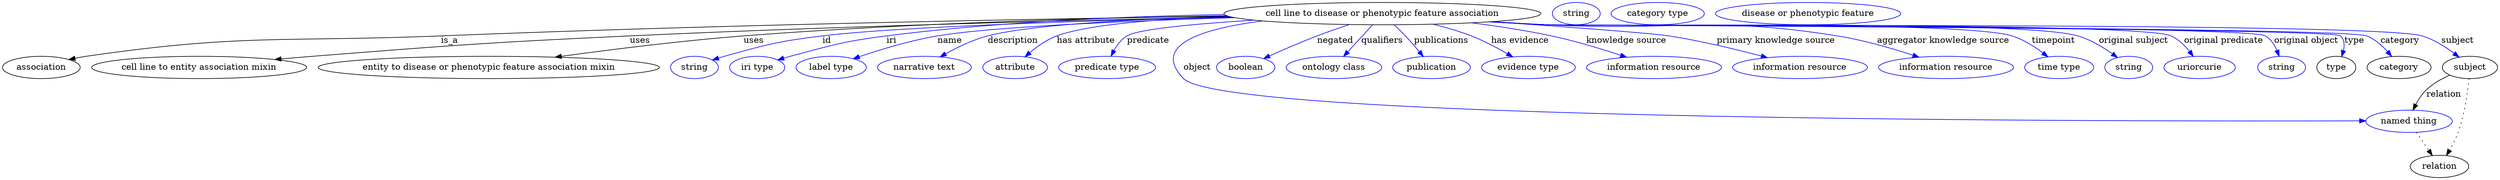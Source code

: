 digraph {
	graph [bb="0,0,4010.6,283"];
	node [label="\N"];
	"cell line to disease or phenotypic feature association"	[height=0.5,
		label="cell line to disease or phenotypic feature association",
		pos="2216.4,265",
		width=7.0771];
	association	[height=0.5,
		pos="62.394,178",
		width=1.7332];
	"cell line to disease or phenotypic feature association" -> association	[label=is_a,
		lp="717.39,221.5",
		pos="e,106.47,190.83 1968,260.9 1668.2,256.54 1148.7,247.04 703.39,229 449.84,218.73 384.44,233.02 133.39,196 127.91,195.19 122.22,194.16 \
116.57,193.01"];
	"cell line to entity association mixin"	[height=0.5,
		pos="315.39,178",
		width=4.8024];
	"cell line to disease or phenotypic feature association" -> "cell line to entity association mixin"	[label=uses,
		lp="1023.9,221.5",
		pos="e,436.75,190.82 1973.4,259.51 1729.2,254.4 1342.1,244.67 1007.4,229 780.5,218.38 723.83,213.9 497.39,196 481,194.7 463.78,193.24 \
446.75,191.72"];
	"entity to disease or phenotypic feature association mixin"	[height=0.5,
		pos="780.39,178",
		width=7.6188];
	"cell line to disease or phenotypic feature association" -> "entity to disease or phenotypic feature association mixin"	[label=uses,
		lp="1206.9,221.5",
		pos="e,887.18,194.61 1966.2,261.56 1758.3,258.07 1454.7,249.59 1190.4,229 1091.2,221.28 979.15,207.24 897.27,196"];
	id	[color=blue,
		height=0.5,
		label=string,
		pos="1111.4,178",
		width=1.0652];
	"cell line to disease or phenotypic feature association" -> id	[color=blue,
		label=id,
		lp="1324.4,221.5",
		pos="e,1140.4,189.97 1975.3,259.15 1753.1,253.85 1439.8,244.05 1317.4,229 1246.2,220.24 1228.5,215.35 1159.4,196 1156.3,195.13 1153.1,\
194.16 1149.9,193.14",
		style=solid];
	iri	[color=blue,
		height=0.5,
		label="iri type",
		pos="1212.4,178",
		width=1.2277];
	"cell line to disease or phenotypic feature association" -> iri	[color=blue,
		label=iri,
		lp="1428.4,221.5",
		pos="e,1245.3,190.13 1962.3,263.54 1805.5,260.6 1600.7,251.99 1420.4,229 1350.5,220.09 1333.5,214.11 1265.4,196 1262,195.1 1258.6,194.12 \
1255.1,193.1",
		style=solid];
	name	[color=blue,
		height=0.5,
		label="label type",
		pos="1331.4,178",
		width=1.5707];
	"cell line to disease or phenotypic feature association" -> name	[color=blue,
		label=name,
		lp="1521.4,221.5",
		pos="e,1367,192.15 1978.9,258.41 1807.1,253.22 1590.1,243.99 1501.4,229 1458.2,221.7 1410.4,207.04 1376.6,195.48",
		style=solid];
	description	[color=blue,
		height=0.5,
		label="narrative text",
		pos="1481.4,178",
		width=2.0943];
	"cell line to disease or phenotypic feature association" -> description	[color=blue,
		label=description,
		lp="1622.9,221.5",
		pos="e,1506.8,195.22 1969.5,260.52 1823.5,256.48 1653.7,247.77 1582.4,229 1559,222.84 1534.6,210.95 1515.7,200.31",
		style=solid];
	"has attribute"	[color=blue,
		height=0.5,
		label=attribute,
		pos="1626.4,178",
		width=1.4443];
	"cell line to disease or phenotypic feature association" -> "has attribute"	[color=blue,
		label="has attribute",
		lp="1740.4,221.5",
		pos="e,1642.4,195.18 1968.9,260.7 1859.3,256.54 1743.9,247.65 1693.4,229 1677.5,223.11 1662.1,212.16 1650.1,202.01",
		style=solid];
	predicate	[color=blue,
		height=0.5,
		label="predicate type",
		pos="1774.4,178",
		width=2.1665];
	"cell line to disease or phenotypic feature association" -> predicate	[color=blue,
		label=predicate,
		lp="1840.4,221.5",
		pos="e,1780.8,196.39 2010.3,254.4 1917.7,248.62 1824.9,240.18 1806.4,229 1797.4,223.54 1790.4,214.45 1785.4,205.5",
		style=solid];
	object	[color=blue,
		height=0.5,
		label="named thing",
		pos="3868.4,91",
		width=1.9318];
	"cell line to disease or phenotypic feature association" -> object	[color=blue,
		label=object,
		lp="1919.4,178",
		pos="e,3798.9,91.724 2024.9,253.12 1929.3,240.88 1844.3,214.93 1897.4,160 1964.1,90.926 3428.4,90.699 3788.8,91.695",
		style=solid];
	negated	[color=blue,
		height=0.5,
		label=boolean,
		pos="1997.4,178",
		width=1.2999];
	"cell line to disease or phenotypic feature association" -> negated	[color=blue,
		label=negated,
		lp="2140.4,221.5",
		pos="e,2026.1,192.48 2163.2,247.31 2146.5,241.8 2128.1,235.42 2111.4,229 2085.7,219.12 2057.4,206.72 2035.5,196.74",
		style=solid];
	qualifiers	[color=blue,
		height=0.5,
		label="ontology class",
		pos="2138.4,178",
		width=2.1304];
	"cell line to disease or phenotypic feature association" -> qualifiers	[color=blue,
		label=qualifiers,
		lp="2215.9,221.5",
		pos="e,2153.9,195.89 2200.6,246.8 2189.2,234.39 2173.7,217.46 2161,203.62",
		style=solid];
	publications	[color=blue,
		height=0.5,
		label=publication,
		pos="2295.4,178",
		width=1.7332];
	"cell line to disease or phenotypic feature association" -> publications	[color=blue,
		label=publications,
		lp="2311.4,221.5",
		pos="e,2282.2,195.62 2235.2,246.96 2241.2,241.37 2247.7,235.05 2253.4,229 2261,220.96 2268.9,211.79 2275.8,203.52",
		style=solid];
	"has evidence"	[color=blue,
		height=0.5,
		label="evidence type",
		pos="2451.4,178",
		width=2.0943];
	"cell line to disease or phenotypic feature association" -> "has evidence"	[color=blue,
		label="has evidence",
		lp="2437.9,221.5",
		pos="e,2426.1,195.08 2298.1,247.85 2318.4,242.79 2340,236.51 2359.4,229 2379.3,221.31 2400.3,210.17 2417.1,200.36",
		style=solid];
	"knowledge source"	[color=blue,
		height=0.5,
		label="information resource",
		pos="2653.4,178",
		width=3.015];
	"cell line to disease or phenotypic feature association" -> "knowledge source"	[color=blue,
		label="knowledge source",
		lp="2608.9,221.5",
		pos="e,2609.4,194.5 2359.7,250.08 2401.5,244.81 2447,237.88 2488.4,229 2526.2,220.9 2567.8,208.25 2599.8,197.7",
		style=solid];
	"primary knowledge source"	[color=blue,
		height=0.5,
		label="information resource",
		pos="2888.4,178",
		width=3.015];
	"cell line to disease or phenotypic feature association" -> "primary knowledge source"	[color=blue,
		label="primary knowledge source",
		lp="2849.4,221.5",
		pos="e,2836,193.85 2392.5,251.96 2510.5,243.67 2649.2,233.38 2677.4,229 2728,221.13 2784.4,207.5 2826.2,196.45",
		style=solid];
	"aggregator knowledge source"	[color=blue,
		height=0.5,
		label="information resource",
		pos="3123.4,178",
		width=3.015];
	"cell line to disease or phenotypic feature association" -> "aggregator knowledge source"	[color=blue,
		label="aggregator knowledge source",
		lp="3118.9,221.5",
		pos="e,3079.8,194.61 2392.8,252.01 2422.1,250.2 2452.1,248.46 2480.4,247 2688.3,236.31 2742.8,261.83 2948.4,229 2990,222.36 3035.7,209.07 \
3070,197.86",
		style=solid];
	timepoint	[color=blue,
		height=0.5,
		label="time type",
		pos="3305.4,178",
		width=1.5346];
	"cell line to disease or phenotypic feature association" -> timepoint	[color=blue,
		label=timepoint,
		lp="3296.4,221.5",
		pos="e,3287.2,195.2 2390.3,251.8 2420.3,249.98 2451.3,248.29 2480.4,247 2563.6,243.32 3149.9,253.84 3229.4,229 3247.5,223.34 3265.3,211.99 \
3279.2,201.53",
		style=solid];
	"original subject"	[color=blue,
		height=0.5,
		label=string,
		pos="3417.4,178",
		width=1.0652];
	"cell line to disease or phenotypic feature association" -> "original subject"	[color=blue,
		label="original subject",
		lp="3425.4,221.5",
		pos="e,3399.2,194.01 2389.6,251.77 2419.8,249.94 2451,248.25 2480.4,247 2575.3,242.95 3244.2,255.65 3335.4,229 3355.5,223.14 3375.5,211.02 \
3390.8,200.18",
		style=solid];
	"original predicate"	[color=blue,
		height=0.5,
		label=uriorcurie,
		pos="3531.4,178",
		width=1.5887];
	"cell line to disease or phenotypic feature association" -> "original predicate"	[color=blue,
		label="original predicate",
		lp="3569.9,221.5",
		pos="e,3521.2,195.83 2388.9,251.74 2419.4,249.9 2450.8,248.22 2480.4,247 2536.2,244.71 3434.5,251.9 3485.4,229 3497.2,223.69 3507.4,213.73 \
3515.1,204.09",
		style=solid];
	"original object"	[color=blue,
		height=0.5,
		label=string,
		pos="3663.4,178",
		width=1.0652];
	"cell line to disease or phenotypic feature association" -> "original object"	[color=blue,
		label="original object",
		lp="3702.9,221.5",
		pos="e,3659.4,196.06 2388.5,251.7 2419.1,249.86 2450.7,248.19 2480.4,247 2512.5,245.72 3610,245.89 3637.4,229 3646,223.71 3651.8,214.61 \
3655.8,205.6",
		style=solid];
	type	[height=0.5,
		pos="3751.4,178",
		width=0.86659];
	"cell line to disease or phenotypic feature association" -> type	[color=blue,
		label=type,
		lp="3780.4,221.5",
		pos="e,3759.9,195.59 2388.2,251.68 2418.9,249.84 2450.6,248.17 2480.4,247 2498.1,246.3 3745.9,241.64 3758.4,229 3764.5,222.81 3764.8,\
213.91 3762.9,205.33",
		style=solid];
	category	[height=0.5,
		pos="3852.4,178",
		width=1.4263];
	"cell line to disease or phenotypic feature association" -> category	[color=blue,
		label=category,
		lp="3853.9,221.5",
		pos="e,3840.4,195.9 2388.2,251.67 2418.9,249.83 2450.6,248.16 2480.4,247 2517,245.57 3766.5,242.93 3800.4,229 3813.4,223.67 3825,213.43 \
3833.9,203.59",
		style=solid];
	subject	[height=0.5,
		pos="3966.4,178",
		width=1.2277];
	"cell line to disease or phenotypic feature association" -> subject	[color=blue,
		label=subject,
		lp="3946.4,221.5",
		pos="e,3948.9,194.53 2387.8,251.67 2418.6,249.83 2450.4,248.15 2480.4,247 2558.6,243.98 3814.5,251.71 3889.4,229 3908.1,223.33 3926.5,\
211.63 3940.7,200.97",
		style=solid];
	relation	[height=0.5,
		pos="3917.4,18",
		width=1.2999];
	object -> relation	[pos="e,3905.9,35.705 3880,73.174 3886,64.509 3893.4,53.768 3900,44.141",
		style=dotted];
	association_type	[color=blue,
		height=0.5,
		label=string,
		pos="2527.4,265",
		width=1.0652];
	association_category	[color=blue,
		height=0.5,
		label="category type",
		pos="2658.4,265",
		width=2.0762];
	subject -> object	[label=relation,
		lp="3924.4,134.5",
		pos="e,3874.8,108.97 3933.9,165.59 3921.1,159.94 3907,152.13 3896.4,142 3889.4,135.31 3883.7,126.48 3879.3,118.1"];
	subject -> relation	[pos="e,3928.6,35.828 3965,159.99 3962.9,139.02 3958,102.55 3947.4,73 3943.9,63.258 3938.8,53.189 3933.8,44.423",
		style=dotted];
	"cell line to disease or phenotypic feature association_subject"	[color=blue,
		height=0.5,
		label="disease or phenotypic feature",
		pos="2900.4,265",
		width=4.1344];
}
